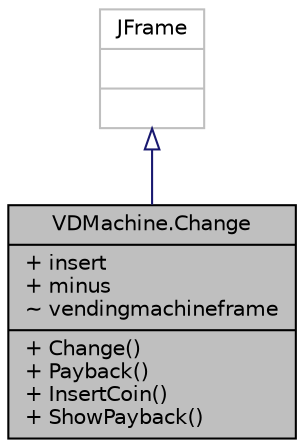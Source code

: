 digraph "VDMachine.Change"
{
  edge [fontname="Helvetica",fontsize="10",labelfontname="Helvetica",labelfontsize="10"];
  node [fontname="Helvetica",fontsize="10",shape=record];
  Node1 [label="{VDMachine.Change\n|+ insert\l+ minus\l~ vendingmachineframe\l|+ Change()\l+ Payback()\l+ InsertCoin()\l+ ShowPayback()\l}",height=0.2,width=0.4,color="black", fillcolor="grey75", style="filled", fontcolor="black"];
  Node2 -> Node1 [dir="back",color="midnightblue",fontsize="10",style="solid",arrowtail="onormal"];
  Node2 [label="{JFrame\n||}",height=0.2,width=0.4,color="grey75", fillcolor="white", style="filled"];
}
